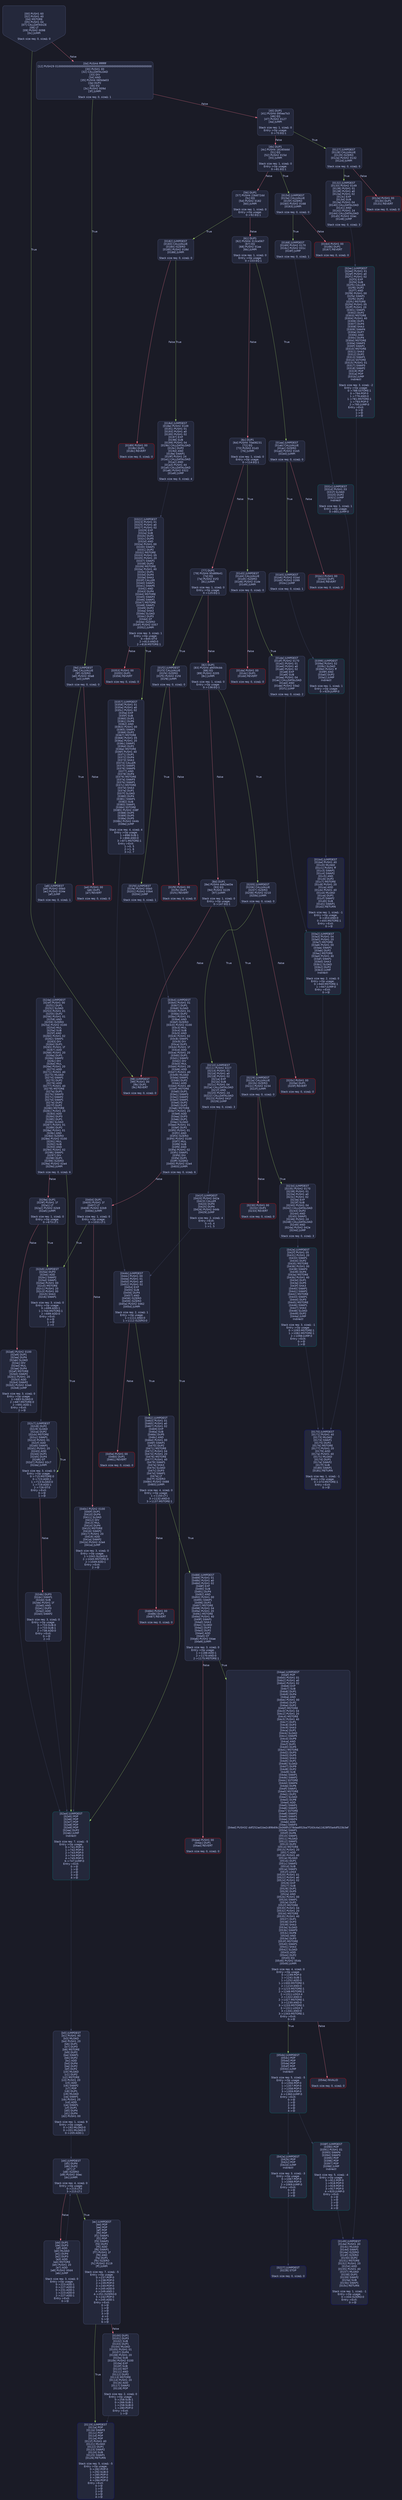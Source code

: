 digraph G {
    node [shape=box, style="filled, rounded", color="#565f89", fontcolor="#c0caf5", fontname="Helvetica", fillcolor="#24283b"];
    edge [color="#414868", fontcolor="#c0caf5", fontname="Helvetica"];
    bgcolor="#1a1b26";
    0 [ label = "[00] PUSH1 60
[02] PUSH1 40
[04] MSTORE
[05] PUSH1 04
[07] CALLDATASIZE
[08] LT
[09] PUSH2 0098
[0c] JUMPI

Stack size req: 0, sizeΔ: 0
" shape = invhouse]
    1 [ label = "[0d] PUSH4 ffffffff
[12] PUSH29 0100000000000000000000000000000000000000000000000000000000
[30] PUSH1 00
[32] CALLDATALOAD
[33] DIV
[34] AND
[35] PUSH4 06fdde03
[3a] DUP2
[3b] EQ
[3c] PUSH2 009d
[3f] JUMPI

Stack size req: 0, sizeΔ: 1
"]
    2 [ label = "[40] DUP1
[41] PUSH4 095ea7b3
[46] EQ
[47] PUSH2 0127
[4a] JUMPI

Stack size req: 1, sizeΔ: 0
Entry->Op usage:
	0->70:EQ:1
"]
    3 [ label = "[4b] DUP1
[4c] PUSH4 18160ddd
[51] EQ
[52] PUSH2 015d
[55] JUMPI

Stack size req: 1, sizeΔ: 0
Entry->Op usage:
	0->81:EQ:1
"]
    4 [ label = "[56] DUP1
[57] PUSH4 23b872dd
[5c] EQ
[5d] PUSH2 0182
[60] JUMPI

Stack size req: 1, sizeΔ: 0
Entry->Op usage:
	0->92:EQ:1
"]
    5 [ label = "[61] DUP1
[62] PUSH4 313ce567
[67] EQ
[68] PUSH2 01aa
[6b] JUMPI

Stack size req: 1, sizeΔ: 0
Entry->Op usage:
	0->103:EQ:1
"]
    6 [ label = "[6c] DUP1
[6d] PUSH4 70a08231
[72] EQ
[73] PUSH2 01d3
[76] JUMPI

Stack size req: 1, sizeΔ: 0
Entry->Op usage:
	0->114:EQ:1
"]
    7 [ label = "[77] DUP1
[78] PUSH4 95d89b41
[7d] EQ
[7e] PUSH2 01f2
[81] JUMPI

Stack size req: 1, sizeΔ: 0
Entry->Op usage:
	0->125:EQ:1
"]
    8 [ label = "[82] DUP1
[83] PUSH4 a9059cbb
[88] EQ
[89] PUSH2 0205
[8c] JUMPI

Stack size req: 1, sizeΔ: 0
Entry->Op usage:
	0->136:EQ:1
"]
    9 [ label = "[8d] DUP1
[8e] PUSH4 dd62ed3e
[93] EQ
[94] PUSH2 0229
[97] JUMPI

Stack size req: 1, sizeΔ: 0
Entry->Op usage:
	0->147:EQ:1
"]
    10 [ label = "[98] JUMPDEST
[99] PUSH1 00
[9b] DUP1
[9c] REVERT

Stack size req: 0, sizeΔ: 0
" color = "red"]
    11 [ label = "[9d] JUMPDEST
[9e] CALLVALUE
[9f] ISZERO
[a0] PUSH2 00a8
[a3] JUMPI

Stack size req: 0, sizeΔ: 0
"]
    12 [ label = "[a4] PUSH1 00
[a6] DUP1
[a7] REVERT

Stack size req: 0, sizeΔ: 0
" color = "red"]
    13 [ label = "[a8] JUMPDEST
[a9] PUSH2 00b0
[ac] PUSH2 024e
[af] JUMP

Stack size req: 0, sizeΔ: 1
"]
    14 [ label = "[b0] JUMPDEST
[b1] PUSH1 40
[b3] MLOAD
[b4] PUSH1 20
[b6] DUP1
[b7] DUP3
[b8] MSTORE
[b9] DUP2
[ba] SWAP1
[bb] DUP2
[bc] ADD
[bd] DUP4
[be] DUP2
[bf] DUP2
[c0] MLOAD
[c1] DUP2
[c2] MSTORE
[c3] PUSH1 20
[c5] ADD
[c6] SWAP2
[c7] POP
[c8] DUP1
[c9] MLOAD
[ca] SWAP1
[cb] PUSH1 20
[cd] ADD
[ce] SWAP1
[cf] DUP1
[d0] DUP4
[d1] DUP4
[d2] PUSH1 00

Stack size req: 1, sizeΔ: 9
Entry->Op usage:
	0->192:MLOAD:0
	0->201:MLOAD:0
	0->205:ADD:1
"]
    15 [ label = "[d4] JUMPDEST
[d5] DUP4
[d6] DUP2
[d7] LT
[d8] ISZERO
[d9] PUSH2 00ec
[dc] JUMPI

Stack size req: 4, sizeΔ: 0
Entry->Op usage:
	0->215:LT:0
	3->215:LT:1
"]
    16 [ label = "[dd] DUP1
[de] DUP3
[df] ADD
[e0] MLOAD
[e1] DUP4
[e2] DUP3
[e3] ADD
[e4] MSTORE
[e5] PUSH1 20
[e7] ADD
[e8] PUSH2 00d4
[eb] JUMP

Stack size req: 3, sizeΔ: 0
Entry->Op usage:
	0->223:ADD:1
	0->227:ADD:0
	0->231:ADD:1
	1->223:ADD:0
	2->227:ADD:1
Entry->Exit:
	0->😵
"]
    17 [ label = "[ec] JUMPDEST
[ed] POP
[ee] POP
[ef] POP
[f0] POP
[f1] SWAP1
[f2] POP
[f3] SWAP1
[f4] DUP2
[f5] ADD
[f6] SWAP1
[f7] PUSH1 1f
[f9] AND
[fa] DUP1
[fb] ISZERO
[fc] PUSH2 0119
[ff] JUMPI

Stack size req: 7, sizeΔ: -5
Entry->Op usage:
	0->237:POP:0
	1->238:POP:0
	2->239:POP:0
	3->240:POP:0
	4->245:ADD:0
	4->249:AND:1
	4->251:ISZERO:0
	5->242:POP:0
	6->245:ADD:1
Entry->Exit:
	0->😵
	1->😵
	2->😵
	3->😵
	4->0
	5->😵
	6->😵
"]
    18 [ label = "[0100] DUP1
[0101] DUP3
[0102] SUB
[0103] DUP1
[0104] MLOAD
[0105] PUSH1 01
[0107] DUP4
[0108] PUSH1 20
[010a] SUB
[010b] PUSH2 0100
[010e] EXP
[010f] SUB
[0110] NOT
[0111] AND
[0112] DUP2
[0113] MSTORE
[0114] PUSH1 20
[0116] ADD
[0117] SWAP2
[0118] POP

Stack size req: 2, sizeΔ: 0
Entry->Op usage:
	0->258:SUB:1
	0->266:SUB:1
	1->258:SUB:0
	1->280:POP:0
Entry->Exit:
	1->😵
"]
    19 [ label = "[0119] JUMPDEST
[011a] POP
[011b] SWAP3
[011c] POP
[011d] POP
[011e] POP
[011f] PUSH1 40
[0121] MLOAD
[0122] DUP1
[0123] SWAP2
[0124] SUB
[0125] SWAP1
[0126] RETURN

Stack size req: 5, sizeΔ: -5
Entry->Op usage:
	0->282:POP:0
	1->292:SUB:0
	2->285:POP:0
	3->286:POP:0
	4->284:POP:0
Entry->Exit:
	0->😵
	1->😵
	2->😵
	3->😵
	4->😵
" color = "darkblue"]
    20 [ label = "[0127] JUMPDEST
[0128] CALLVALUE
[0129] ISZERO
[012a] PUSH2 0132
[012d] JUMPI

Stack size req: 0, sizeΔ: 0
"]
    21 [ label = "[012e] PUSH1 00
[0130] DUP1
[0131] REVERT

Stack size req: 0, sizeΔ: 0
" color = "red"]
    22 [ label = "[0132] JUMPDEST
[0133] PUSH2 0149
[0136] PUSH1 01
[0138] PUSH1 a0
[013a] PUSH1 02
[013c] EXP
[013d] SUB
[013e] PUSH1 04
[0140] CALLDATALOAD
[0141] AND
[0142] PUSH1 24
[0144] CALLDATALOAD
[0145] PUSH2 02ec
[0148] JUMP

Stack size req: 0, sizeΔ: 3
"]
    23 [ label = "[0149] JUMPDEST
[014a] PUSH1 40
[014c] MLOAD
[014d] SWAP1
[014e] ISZERO
[014f] ISZERO
[0150] DUP2
[0151] MSTORE
[0152] PUSH1 20
[0154] ADD
[0155] PUSH1 40
[0157] MLOAD
[0158] DUP1
[0159] SWAP2
[015a] SUB
[015b] SWAP1
[015c] RETURN

Stack size req: 1, sizeΔ: -1
Entry->Op usage:
	0->334:ISZERO:0
Entry->Exit:
	0->😵
" color = "darkblue"]
    24 [ label = "[015d] JUMPDEST
[015e] CALLVALUE
[015f] ISZERO
[0160] PUSH2 0168
[0163] JUMPI

Stack size req: 0, sizeΔ: 0
"]
    25 [ label = "[0164] PUSH1 00
[0166] DUP1
[0167] REVERT

Stack size req: 0, sizeΔ: 0
" color = "red"]
    26 [ label = "[0168] JUMPDEST
[0169] PUSH2 0170
[016c] PUSH2 031c
[016f] JUMP

Stack size req: 0, sizeΔ: 1
"]
    27 [ label = "[0170] JUMPDEST
[0171] PUSH1 40
[0173] MLOAD
[0174] SWAP1
[0175] DUP2
[0176] MSTORE
[0177] PUSH1 20
[0179] ADD
[017a] PUSH1 40
[017c] MLOAD
[017d] DUP1
[017e] SWAP2
[017f] SUB
[0180] SWAP1
[0181] RETURN

Stack size req: 1, sizeΔ: -1
Entry->Op usage:
	0->374:MSTORE:1
Entry->Exit:
	0->😵
" color = "darkblue"]
    28 [ label = "[0182] JUMPDEST
[0183] CALLVALUE
[0184] ISZERO
[0185] PUSH2 018d
[0188] JUMPI

Stack size req: 0, sizeΔ: 0
"]
    29 [ label = "[0189] PUSH1 00
[018b] DUP1
[018c] REVERT

Stack size req: 0, sizeΔ: 0
" color = "red"]
    30 [ label = "[018d] JUMPDEST
[018e] PUSH2 0149
[0191] PUSH1 01
[0193] PUSH1 a0
[0195] PUSH1 02
[0197] EXP
[0198] SUB
[0199] PUSH1 04
[019b] CALLDATALOAD
[019c] DUP2
[019d] AND
[019e] SWAP1
[019f] PUSH1 24
[01a1] CALLDATALOAD
[01a2] AND
[01a3] PUSH1 44
[01a5] CALLDATALOAD
[01a6] PUSH2 0322
[01a9] JUMP

Stack size req: 0, sizeΔ: 4
"]
    31 [ label = "[01aa] JUMPDEST
[01ab] CALLVALUE
[01ac] ISZERO
[01ad] PUSH2 01b5
[01b0] JUMPI

Stack size req: 0, sizeΔ: 0
"]
    32 [ label = "[01b1] PUSH1 00
[01b3] DUP1
[01b4] REVERT

Stack size req: 0, sizeΔ: 0
" color = "red"]
    33 [ label = "[01b5] JUMPDEST
[01b6] PUSH2 01bd
[01b9] PUSH2 0399
[01bc] JUMP

Stack size req: 0, sizeΔ: 1
"]
    34 [ label = "[01bd] JUMPDEST
[01be] PUSH1 40
[01c0] MLOAD
[01c1] PUSH1 ff
[01c3] SWAP1
[01c4] SWAP2
[01c5] AND
[01c6] DUP2
[01c7] MSTORE
[01c8] PUSH1 20
[01ca] ADD
[01cb] PUSH1 40
[01cd] MLOAD
[01ce] DUP1
[01cf] SWAP2
[01d0] SUB
[01d1] SWAP1
[01d2] RETURN

Stack size req: 1, sizeΔ: -1
Entry->Op usage:
	0->453:AND:0
	0->455:MSTORE:1
Entry->Exit:
	0->😵
" color = "darkblue"]
    35 [ label = "[01d3] JUMPDEST
[01d4] CALLVALUE
[01d5] ISZERO
[01d6] PUSH2 01de
[01d9] JUMPI

Stack size req: 0, sizeΔ: 0
"]
    36 [ label = "[01da] PUSH1 00
[01dc] DUP1
[01dd] REVERT

Stack size req: 0, sizeΔ: 0
" color = "red"]
    37 [ label = "[01de] JUMPDEST
[01df] PUSH2 0170
[01e2] PUSH1 01
[01e4] PUSH1 a0
[01e6] PUSH1 02
[01e8] EXP
[01e9] SUB
[01ea] PUSH1 04
[01ec] CALLDATALOAD
[01ed] AND
[01ee] PUSH2 03a2
[01f1] JUMP

Stack size req: 0, sizeΔ: 2
"]
    38 [ label = "[01f2] JUMPDEST
[01f3] CALLVALUE
[01f4] ISZERO
[01f5] PUSH2 01fd
[01f8] JUMPI

Stack size req: 0, sizeΔ: 0
"]
    39 [ label = "[01f9] PUSH1 00
[01fb] DUP1
[01fc] REVERT

Stack size req: 0, sizeΔ: 0
" color = "red"]
    40 [ label = "[01fd] JUMPDEST
[01fe] PUSH2 00b0
[0201] PUSH2 03b4
[0204] JUMP

Stack size req: 0, sizeΔ: 1
"]
    41 [ label = "[0205] JUMPDEST
[0206] CALLVALUE
[0207] ISZERO
[0208] PUSH2 0210
[020b] JUMPI

Stack size req: 0, sizeΔ: 0
"]
    42 [ label = "[020c] PUSH1 00
[020e] DUP1
[020f] REVERT

Stack size req: 0, sizeΔ: 0
" color = "red"]
    43 [ label = "[0210] JUMPDEST
[0211] PUSH2 0227
[0214] PUSH1 01
[0216] PUSH1 a0
[0218] PUSH1 02
[021a] EXP
[021b] SUB
[021c] PUSH1 04
[021e] CALLDATALOAD
[021f] AND
[0220] PUSH1 24
[0222] CALLDATALOAD
[0223] PUSH2 041f
[0226] JUMP

Stack size req: 0, sizeΔ: 3
"]
    44 [ label = "[0227] JUMPDEST
[0228] STOP

Stack size req: 0, sizeΔ: 0
" color = "darkblue"]
    45 [ label = "[0229] JUMPDEST
[022a] CALLVALUE
[022b] ISZERO
[022c] PUSH2 0234
[022f] JUMPI

Stack size req: 0, sizeΔ: 0
"]
    46 [ label = "[0230] PUSH1 00
[0232] DUP1
[0233] REVERT

Stack size req: 0, sizeΔ: 0
" color = "red"]
    47 [ label = "[0234] JUMPDEST
[0235] PUSH2 0170
[0238] PUSH1 01
[023a] PUSH1 a0
[023c] PUSH1 02
[023e] EXP
[023f] SUB
[0240] PUSH1 04
[0242] CALLDATALOAD
[0243] DUP2
[0244] AND
[0245] SWAP1
[0246] PUSH1 24
[0248] CALLDATALOAD
[0249] AND
[024a] PUSH2 042e
[024d] JUMP

Stack size req: 0, sizeΔ: 3
"]
    48 [ label = "[024e] JUMPDEST
[024f] PUSH1 00
[0251] DUP1
[0252] SLOAD
[0253] PUSH1 01
[0255] DUP2
[0256] PUSH1 01
[0258] AND
[0259] ISZERO
[025a] PUSH2 0100
[025d] MUL
[025e] SUB
[025f] AND
[0260] PUSH1 02
[0262] SWAP1
[0263] DIV
[0264] DUP1
[0265] PUSH1 1f
[0267] ADD
[0268] PUSH1 20
[026a] DUP1
[026b] SWAP2
[026c] DIV
[026d] MUL
[026e] PUSH1 20
[0270] ADD
[0271] PUSH1 40
[0273] MLOAD
[0274] SWAP1
[0275] DUP2
[0276] ADD
[0277] PUSH1 40
[0279] MSTORE
[027a] DUP1
[027b] SWAP3
[027c] SWAP2
[027d] SWAP1
[027e] DUP2
[027f] DUP2
[0280] MSTORE
[0281] PUSH1 20
[0283] ADD
[0284] DUP3
[0285] DUP1
[0286] SLOAD
[0287] PUSH1 01
[0289] DUP2
[028a] PUSH1 01
[028c] AND
[028d] ISZERO
[028e] PUSH2 0100
[0291] MUL
[0292] SUB
[0293] AND
[0294] PUSH1 02
[0296] SWAP1
[0297] DIV
[0298] DUP1
[0299] ISZERO
[029a] PUSH2 02e4
[029d] JUMPI

Stack size req: 0, sizeΔ: 6
"]
    49 [ label = "[029e] DUP1
[029f] PUSH1 1f
[02a1] LT
[02a2] PUSH2 02b9
[02a5] JUMPI

Stack size req: 1, sizeΔ: 0
Entry->Op usage:
	0->673:LT:1
"]
    50 [ label = "[02a6] PUSH2 0100
[02a9] DUP1
[02aa] DUP4
[02ab] SLOAD
[02ac] DIV
[02ad] MUL
[02ae] DUP4
[02af] MSTORE
[02b0] SWAP2
[02b1] PUSH1 20
[02b3] ADD
[02b4] SWAP2
[02b5] PUSH2 02e4
[02b8] JUMP

Stack size req: 3, sizeΔ: 0
Entry->Op usage:
	1->683:SLOAD:0
	2->687:MSTORE:0
	2->691:ADD:1
Entry->Exit:
	2->😵
"]
    51 [ label = "[02b9] JUMPDEST
[02ba] DUP3
[02bb] ADD
[02bc] SWAP2
[02bd] SWAP1
[02be] PUSH1 00
[02c0] MSTORE
[02c1] PUSH1 20
[02c3] PUSH1 00
[02c5] SHA3
[02c6] SWAP1

Stack size req: 3, sizeΔ: 0
Entry->Op usage:
	0->699:ADD:1
	1->704:MSTORE:1
	2->699:ADD:0
Entry->Exit:
	0->😵
	1->😵
	2->0
"]
    52 [ label = "[02c7] JUMPDEST
[02c8] DUP2
[02c9] SLOAD
[02ca] DUP2
[02cb] MSTORE
[02cc] SWAP1
[02cd] PUSH1 01
[02cf] ADD
[02d0] SWAP1
[02d1] PUSH1 20
[02d3] ADD
[02d4] DUP1
[02d5] DUP4
[02d6] GT
[02d7] PUSH2 02c7
[02da] JUMPI

Stack size req: 3, sizeΔ: 0
Entry->Op usage:
	0->715:MSTORE:0
	0->723:ADD:1
	1->713:SLOAD:0
	1->719:ADD:1
	2->726:GT:0
Entry->Exit:
	0->😵
	1->😵
"]
    53 [ label = "[02db] DUP3
[02dc] SWAP1
[02dd] SUB
[02de] PUSH1 1f
[02e0] AND
[02e1] DUP3
[02e2] ADD
[02e3] SWAP2

Stack size req: 3, sizeΔ: 0
Entry->Op usage:
	0->733:SUB:0
	2->733:SUB:1
	2->738:ADD:0
Entry->Exit:
	0->😵
	2->0
"]
    54 [ label = "[02e4] JUMPDEST
[02e5] POP
[02e6] POP
[02e7] POP
[02e8] POP
[02e9] POP
[02ea] DUP2
[02eb] JUMP
Indirect!

Stack size req: 7, sizeΔ: -5
Entry->Op usage:
	0->741:POP:0
	1->742:POP:0
	2->743:POP:0
	3->744:POP:0
	4->745:POP:0
	6->747:JUMP:0
Entry->Exit:
	0->😵
	1->😵
	2->😵
	3->😵
	4->😵
" color = "teal"]
    55 [ label = "[02ec] JUMPDEST
[02ed] PUSH1 01
[02ef] PUSH1 a0
[02f1] PUSH1 02
[02f3] EXP
[02f4] SUB
[02f5] CALLER
[02f6] DUP2
[02f7] AND
[02f8] PUSH1 00
[02fa] SWAP1
[02fb] DUP2
[02fc] MSTORE
[02fd] PUSH1 05
[02ff] PUSH1 20
[0301] SWAP1
[0302] DUP2
[0303] MSTORE
[0304] PUSH1 40
[0306] DUP1
[0307] DUP4
[0308] SHA3
[0309] SWAP4
[030a] DUP7
[030b] AND
[030c] DUP4
[030d] MSTORE
[030e] SWAP3
[030f] SWAP1
[0310] MSTORE
[0311] SHA3
[0312] DUP2
[0313] SWAP1
[0314] SSTORE
[0315] PUSH1 01
[0317] SWAP3
[0318] SWAP2
[0319] POP
[031a] POP
[031b] JUMP
Indirect!

Stack size req: 3, sizeΔ: -2
Entry->Op usage:
	0->788:SSTORE:1
	0->794:POP:0
	1->779:AND:0
	1->781:MSTORE:1
	1->793:POP:0
	2->795:JUMP:0
Entry->Exit:
	0->😵
	1->😵
	2->😵
" color = "teal"]
    56 [ label = "[031c] JUMPDEST
[031d] PUSH1 03
[031f] SLOAD
[0320] DUP2
[0321] JUMP
Indirect!

Stack size req: 1, sizeΔ: 1
Entry->Op usage:
	0->801:JUMP:0
" color = "teal"]
    57 [ label = "[0322] JUMPDEST
[0323] PUSH1 01
[0325] PUSH1 a0
[0327] PUSH1 02
[0329] EXP
[032a] SUB
[032b] DUP1
[032c] DUP5
[032d] AND
[032e] PUSH1 00
[0330] SWAP1
[0331] DUP2
[0332] MSTORE
[0333] PUSH1 05
[0335] PUSH1 20
[0337] SWAP1
[0338] DUP2
[0339] MSTORE
[033a] PUSH1 40
[033c] DUP1
[033d] DUP4
[033e] SHA3
[033f] CALLER
[0340] SWAP1
[0341] SWAP5
[0342] AND
[0343] DUP4
[0344] MSTORE
[0345] SWAP3
[0346] SWAP1
[0347] MSTORE
[0348] SWAP1
[0349] DUP2
[034a] SHA3
[034b] SLOAD
[034c] DUP3
[034d] GT
[034e] ISZERO
[034f] PUSH2 0357
[0352] JUMPI

Stack size req: 3, sizeΔ: 1
Entry->Op usage:
	0->845:GT:0
	2->813:AND:0
	2->818:MSTORE:1
"]
    58 [ label = "[0353] PUSH1 00
[0355] DUP1
[0356] REVERT

Stack size req: 0, sizeΔ: 0
" color = "red"]
    59 [ label = "[0357] JUMPDEST
[0358] PUSH1 01
[035a] PUSH1 a0
[035c] PUSH1 02
[035e] EXP
[035f] SUB
[0360] DUP1
[0361] DUP6
[0362] AND
[0363] PUSH1 00
[0365] SWAP1
[0366] DUP2
[0367] MSTORE
[0368] PUSH1 05
[036a] PUSH1 20
[036c] SWAP1
[036d] DUP2
[036e] MSTORE
[036f] PUSH1 40
[0371] DUP1
[0372] DUP4
[0373] SHA3
[0374] CALLER
[0375] SWAP1
[0376] SWAP5
[0377] AND
[0378] DUP4
[0379] MSTORE
[037a] SWAP3
[037b] SWAP1
[037c] MSTORE
[037d] SHA3
[037e] DUP1
[037f] SLOAD
[0380] DUP4
[0381] SWAP1
[0382] SUB
[0383] SWAP1
[0384] SSTORE
[0385] PUSH2 038f
[0388] DUP5
[0389] DUP5
[038a] DUP5
[038b] PUSH2 044b
[038e] JUMP

Stack size req: 4, sizeΔ: 4
Entry->Op usage:
	1->898:SUB:1
	3->866:AND:0
	3->871:MSTORE:1
Entry->Exit:
	1->0, 5
	2->1, 6
	3->2, 7
"]
    60 [ label = "[038f] JUMPDEST
[0390] POP
[0391] PUSH1 01
[0393] SWAP4
[0394] SWAP3
[0395] POP
[0396] POP
[0397] POP
[0398] JUMP
Indirect!

Stack size req: 5, sizeΔ: -4
Entry->Op usage:
	0->912:POP:0
	1->918:POP:0
	2->919:POP:0
	3->917:POP:0
	4->920:JUMP:0
Entry->Exit:
	0->😵
	1->😵
	2->😵
	3->😵
	4->😵
" color = "teal"]
    61 [ label = "[0399] JUMPDEST
[039a] PUSH1 02
[039c] SLOAD
[039d] PUSH1 ff
[039f] AND
[03a0] DUP2
[03a1] JUMP
Indirect!

Stack size req: 1, sizeΔ: 1
Entry->Op usage:
	0->929:JUMP:0
" color = "teal"]
    62 [ label = "[03a2] JUMPDEST
[03a3] PUSH1 04
[03a5] PUSH1 20
[03a7] MSTORE
[03a8] PUSH1 00
[03aa] SWAP1
[03ab] DUP2
[03ac] MSTORE
[03ad] PUSH1 40
[03af] SWAP1
[03b0] SHA3
[03b1] SLOAD
[03b2] DUP2
[03b3] JUMP
Indirect!

Stack size req: 2, sizeΔ: 0
Entry->Op usage:
	0->940:MSTORE:1
	1->947:JUMP:0
Entry->Exit:
	0->😵
" color = "teal"]
    63 [ label = "[03b4] JUMPDEST
[03b5] PUSH1 01
[03b7] DUP1
[03b8] SLOAD
[03b9] PUSH1 01
[03bb] DUP2
[03bc] PUSH1 01
[03be] AND
[03bf] ISZERO
[03c0] PUSH2 0100
[03c3] MUL
[03c4] SUB
[03c5] AND
[03c6] PUSH1 02
[03c8] SWAP1
[03c9] DIV
[03ca] DUP1
[03cb] PUSH1 1f
[03cd] ADD
[03ce] PUSH1 20
[03d0] DUP1
[03d1] SWAP2
[03d2] DIV
[03d3] MUL
[03d4] PUSH1 20
[03d6] ADD
[03d7] PUSH1 40
[03d9] MLOAD
[03da] SWAP1
[03db] DUP2
[03dc] ADD
[03dd] PUSH1 40
[03df] MSTORE
[03e0] DUP1
[03e1] SWAP3
[03e2] SWAP2
[03e3] SWAP1
[03e4] DUP2
[03e5] DUP2
[03e6] MSTORE
[03e7] PUSH1 20
[03e9] ADD
[03ea] DUP3
[03eb] DUP1
[03ec] SLOAD
[03ed] PUSH1 01
[03ef] DUP2
[03f0] PUSH1 01
[03f2] AND
[03f3] ISZERO
[03f4] PUSH2 0100
[03f7] MUL
[03f8] SUB
[03f9] AND
[03fa] PUSH1 02
[03fc] SWAP1
[03fd] DIV
[03fe] DUP1
[03ff] ISZERO
[0400] PUSH2 02e4
[0403] JUMPI

Stack size req: 0, sizeΔ: 6
"]
    64 [ label = "[0404] DUP1
[0405] PUSH1 1f
[0407] LT
[0408] PUSH2 02b9
[040b] JUMPI

Stack size req: 1, sizeΔ: 0
Entry->Op usage:
	0->1031:LT:1
"]
    65 [ label = "[040c] PUSH2 0100
[040f] DUP1
[0410] DUP4
[0411] SLOAD
[0412] DIV
[0413] MUL
[0414] DUP4
[0415] MSTORE
[0416] SWAP2
[0417] PUSH1 20
[0419] ADD
[041a] SWAP2
[041b] PUSH2 02e4
[041e] JUMP

Stack size req: 3, sizeΔ: 0
Entry->Op usage:
	1->1041:SLOAD:0
	2->1045:MSTORE:0
	2->1049:ADD:1
Entry->Exit:
	2->😵
"]
    66 [ label = "[041f] JUMPDEST
[0420] PUSH2 042a
[0423] CALLER
[0424] DUP4
[0425] DUP4
[0426] PUSH2 044b
[0429] JUMP

Stack size req: 2, sizeΔ: 4
Entry->Exit:
	0->0, 4
	1->1, 5
"]
    67 [ label = "[042a] JUMPDEST
[042b] POP
[042c] POP
[042d] JUMP
Indirect!

Stack size req: 3, sizeΔ: -3
Entry->Op usage:
	0->1067:POP:0
	1->1068:POP:0
	2->1069:JUMP:0
Entry->Exit:
	0->😵
	1->😵
	2->😵
" color = "teal"]
    68 [ label = "[042e] JUMPDEST
[042f] PUSH1 05
[0431] PUSH1 20
[0433] SWAP1
[0434] DUP2
[0435] MSTORE
[0436] PUSH1 00
[0438] SWAP3
[0439] DUP4
[043a] MSTORE
[043b] PUSH1 40
[043d] DUP1
[043e] DUP5
[043f] SHA3
[0440] SWAP1
[0441] SWAP2
[0442] MSTORE
[0443] SWAP1
[0444] DUP3
[0445] MSTORE
[0446] SWAP1
[0447] SHA3
[0448] SLOAD
[0449] DUP2
[044a] JUMP
Indirect!

Stack size req: 3, sizeΔ: -1
Entry->Op usage:
	0->1093:MSTORE:1
	1->1082:MSTORE:1
	2->1098:JUMP:0
Entry->Exit:
	0->😵
	1->😵
" color = "teal"]
    69 [ label = "[044b] JUMPDEST
[044c] PUSH1 00
[044e] PUSH1 01
[0450] PUSH1 a0
[0452] PUSH1 02
[0454] EXP
[0455] SUB
[0456] DUP4
[0457] AND
[0458] ISZERO
[0459] ISZERO
[045a] PUSH2 0462
[045d] JUMPI

Stack size req: 2, sizeΔ: 1
Entry->Op usage:
	1->1111:AND:0
	1->1112:ISZERO:0
"]
    70 [ label = "[045e] PUSH1 00
[0460] DUP1
[0461] REVERT

Stack size req: 0, sizeΔ: 0
" color = "red"]
    71 [ label = "[0462] JUMPDEST
[0463] PUSH1 01
[0465] PUSH1 a0
[0467] PUSH1 02
[0469] EXP
[046a] SUB
[046b] DUP5
[046c] AND
[046d] PUSH1 00
[046f] SWAP1
[0470] DUP2
[0471] MSTORE
[0472] PUSH1 04
[0474] PUSH1 20
[0476] MSTORE
[0477] PUSH1 40
[0479] SWAP1
[047a] SHA3
[047b] SLOAD
[047c] DUP3
[047d] SWAP1
[047e] LT
[047f] ISZERO
[0480] PUSH2 0488
[0483] JUMPI

Stack size req: 4, sizeΔ: 0
Entry->Op usage:
	1->1150:LT:1
	3->1132:AND:0
	3->1137:MSTORE:1
"]
    72 [ label = "[0484] PUSH1 00
[0486] DUP1
[0487] REVERT

Stack size req: 0, sizeΔ: 0
" color = "red"]
    73 [ label = "[0488] JUMPDEST
[0489] PUSH1 01
[048b] PUSH1 a0
[048d] PUSH1 02
[048f] EXP
[0490] SUB
[0491] DUP4
[0492] AND
[0493] PUSH1 00
[0495] SWAP1
[0496] DUP2
[0497] MSTORE
[0498] PUSH1 04
[049a] PUSH1 20
[049c] MSTORE
[049d] PUSH1 40
[049f] SWAP1
[04a0] SHA3
[04a1] SLOAD
[04a2] DUP3
[04a3] DUP2
[04a4] ADD
[04a5] GT
[04a6] PUSH2 04ae
[04a9] JUMPI

Stack size req: 3, sizeΔ: 0
Entry->Op usage:
	1->1188:ADD:1
	2->1170:AND:0
	2->1175:MSTORE:1
"]
    74 [ label = "[04aa] PUSH1 00
[04ac] DUP1
[04ad] REVERT

Stack size req: 0, sizeΔ: 0
" color = "red"]
    75 [ label = "[04ae] JUMPDEST
[04af] POP
[04b0] PUSH1 01
[04b2] PUSH1 a0
[04b4] PUSH1 02
[04b6] EXP
[04b7] SUB
[04b8] DUP1
[04b9] DUP4
[04ba] AND
[04bb] PUSH1 00
[04bd] DUP2
[04be] DUP2
[04bf] MSTORE
[04c0] PUSH1 04
[04c2] PUSH1 20
[04c4] MSTORE
[04c5] PUSH1 40
[04c7] DUP1
[04c8] DUP3
[04c9] SHA3
[04ca] DUP1
[04cb] SLOAD
[04cc] SWAP5
[04cd] DUP9
[04ce] AND
[04cf] DUP1
[04d0] DUP5
[04d1] MSTORE
[04d2] DUP3
[04d3] DUP5
[04d4] SHA3
[04d5] DUP1
[04d6] SLOAD
[04d7] DUP9
[04d8] DUP2
[04d9] SUB
[04da] SWAP1
[04db] SWAP2
[04dc] SSTORE
[04dd] SWAP4
[04de] DUP6
[04df] SWAP1
[04e0] MSTORE
[04e1] DUP2
[04e2] SLOAD
[04e3] DUP8
[04e4] ADD
[04e5] SWAP1
[04e6] SWAP2
[04e7] SSTORE
[04e8] SWAP2
[04e9] SWAP1
[04ea] SWAP4
[04eb] ADD
[04ec] SWAP3
[04ed] PUSH32 ddf252ad1be2c89b69c2b068fc378daa952ba7f163c4a11628f55a4df523b3ef
[050e] SWAP1
[050f] DUP6
[0510] SWAP1
[0511] MLOAD
[0512] SWAP1
[0513] DUP2
[0514] MSTORE
[0515] PUSH1 20
[0517] ADD
[0518] PUSH1 40
[051a] MLOAD
[051b] DUP1
[051c] SWAP2
[051d] SUB
[051e] SWAP1
[051f] LOG3
[0520] PUSH1 01
[0522] PUSH1 a0
[0524] PUSH1 02
[0526] EXP
[0527] SUB
[0528] DUP1
[0529] DUP5
[052a] AND
[052b] PUSH1 00
[052d] SWAP1
[052e] DUP2
[052f] MSTORE
[0530] PUSH1 04
[0532] PUSH1 20
[0534] MSTORE
[0535] PUSH1 40
[0537] DUP1
[0538] DUP3
[0539] SHA3
[053a] SLOAD
[053b] SWAP3
[053c] DUP8
[053d] AND
[053e] DUP3
[053f] MSTORE
[0540] SWAP1
[0541] SHA3
[0542] SLOAD
[0543] ADD
[0544] DUP2
[0545] EQ
[0546] PUSH2 054b
[0549] JUMPI

Stack size req: 4, sizeΔ: 0
Entry->Op usage:
	0->1199:POP:0
	1->1241:SUB:1
	1->1252:ADD:0
	1->1300:MSTORE:1
	2->1210:AND:0
	2->1215:MSTORE:1
	2->1248:MSTORE:1
	2->1311:LOG3:4
	2->1322:AND:0
	2->1327:MSTORE:1
	3->1230:AND:0
	3->1233:MSTORE:1
	3->1311:LOG3:3
	3->1341:AND:0
	3->1343:MSTORE:1
Entry->Exit:
	0->😵
"]
    76 [ label = "[054a] INVALID

Stack size req: 0, sizeΔ: 0
" color = "red"]
    77 [ label = "[054b] JUMPDEST
[054c] POP
[054d] POP
[054e] POP
[054f] POP
[0550] JUMP
Indirect!

Stack size req: 5, sizeΔ: -5
Entry->Op usage:
	0->1356:POP:0
	1->1357:POP:0
	2->1358:POP:0
	3->1359:POP:0
	4->1360:JUMP:0
Entry->Exit:
	0->😵
	1->😵
	2->😵
	3->😵
	4->😵
" color = "teal"]
    0 -> 1 [ label = "False" color = "#f7768e"]
    0 -> 10 [ label = "True" color = "#9ece6a"]
    1 -> 2 [ label = "False" color = "#f7768e"]
    1 -> 11 [ label = "True" color = "#9ece6a"]
    2 -> 3 [ label = "False" color = "#f7768e"]
    2 -> 20 [ label = "True" color = "#9ece6a"]
    3 -> 4 [ label = "False" color = "#f7768e"]
    3 -> 24 [ label = "True" color = "#9ece6a"]
    4 -> 5 [ label = "False" color = "#f7768e"]
    4 -> 28 [ label = "True" color = "#9ece6a"]
    5 -> 6 [ label = "False" color = "#f7768e"]
    5 -> 31 [ label = "True" color = "#9ece6a"]
    6 -> 7 [ label = "False" color = "#f7768e"]
    6 -> 35 [ label = "True" color = "#9ece6a"]
    7 -> 8 [ label = "False" color = "#f7768e"]
    7 -> 38 [ label = "True" color = "#9ece6a"]
    8 -> 9 [ label = "False" color = "#f7768e"]
    8 -> 41 [ label = "True" color = "#9ece6a"]
    9 -> 10 [ label = "False" color = "#f7768e"]
    9 -> 45 [ label = "True" color = "#9ece6a"]
    11 -> 12 [ label = "False" color = "#f7768e"]
    11 -> 13 [ label = "True" color = "#9ece6a"]
    13 -> 48 [ ]
    14 -> 15 [ ]
    15 -> 16 [ label = "False" color = "#f7768e"]
    15 -> 17 [ label = "True" color = "#9ece6a"]
    16 -> 15 [ ]
    17 -> 18 [ label = "False" color = "#f7768e"]
    17 -> 19 [ label = "True" color = "#9ece6a"]
    18 -> 19 [ ]
    20 -> 21 [ label = "False" color = "#f7768e"]
    20 -> 22 [ label = "True" color = "#9ece6a"]
    22 -> 55 [ ]
    24 -> 25 [ label = "False" color = "#f7768e"]
    24 -> 26 [ label = "True" color = "#9ece6a"]
    26 -> 56 [ ]
    28 -> 29 [ label = "False" color = "#f7768e"]
    28 -> 30 [ label = "True" color = "#9ece6a"]
    30 -> 57 [ ]
    31 -> 32 [ label = "False" color = "#f7768e"]
    31 -> 33 [ label = "True" color = "#9ece6a"]
    33 -> 61 [ ]
    35 -> 36 [ label = "False" color = "#f7768e"]
    35 -> 37 [ label = "True" color = "#9ece6a"]
    37 -> 62 [ ]
    38 -> 39 [ label = "False" color = "#f7768e"]
    38 -> 40 [ label = "True" color = "#9ece6a"]
    40 -> 63 [ ]
    41 -> 42 [ label = "False" color = "#f7768e"]
    41 -> 43 [ label = "True" color = "#9ece6a"]
    43 -> 66 [ ]
    45 -> 46 [ label = "False" color = "#f7768e"]
    45 -> 47 [ label = "True" color = "#9ece6a"]
    47 -> 68 [ ]
    48 -> 49 [ label = "False" color = "#f7768e"]
    48 -> 54 [ label = "True" color = "#9ece6a"]
    49 -> 50 [ label = "False" color = "#f7768e"]
    49 -> 51 [ label = "True" color = "#9ece6a"]
    50 -> 54 [ ]
    51 -> 52 [ ]
    52 -> 53 [ label = "False" color = "#f7768e"]
    52 -> 52 [ label = "True" color = "#9ece6a"]
    53 -> 54 [ ]
    57 -> 58 [ label = "False" color = "#f7768e"]
    57 -> 59 [ label = "True" color = "#9ece6a"]
    59 -> 69 [ ]
    63 -> 64 [ label = "False" color = "#f7768e"]
    63 -> 54 [ label = "True" color = "#9ece6a"]
    64 -> 65 [ label = "False" color = "#f7768e"]
    64 -> 51 [ label = "True" color = "#9ece6a"]
    65 -> 54 [ ]
    66 -> 69 [ ]
    69 -> 70 [ label = "False" color = "#f7768e"]
    69 -> 71 [ label = "True" color = "#9ece6a"]
    71 -> 72 [ label = "False" color = "#f7768e"]
    71 -> 73 [ label = "True" color = "#9ece6a"]
    73 -> 74 [ label = "False" color = "#f7768e"]
    73 -> 75 [ label = "True" color = "#9ece6a"]
    75 -> 76 [ label = "False" color = "#f7768e"]
    75 -> 77 [ label = "True" color = "#9ece6a"]
    54 -> 14 [ ]
    55 -> 23 [ ]
    56 -> 27 [ ]
    77 -> 60 [ ]
    60 -> 23 [ ]
    61 -> 34 [ ]
    62 -> 27 [ ]
    77 -> 67 [ ]
    67 -> 44 [ ]
    68 -> 27 [ ]

}
